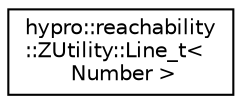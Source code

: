 digraph "Graphical Class Hierarchy"
{
  edge [fontname="Helvetica",fontsize="10",labelfontname="Helvetica",labelfontsize="10"];
  node [fontname="Helvetica",fontsize="10",shape=record];
  rankdir="LR";
  Node1 [label="hypro::reachability\l::ZUtility::Line_t\<\l Number \>",height=0.2,width=0.4,color="black", fillcolor="white", style="filled",URL="$structhypro_1_1reachability_1_1ZUtility_1_1Line__t.html"];
}
